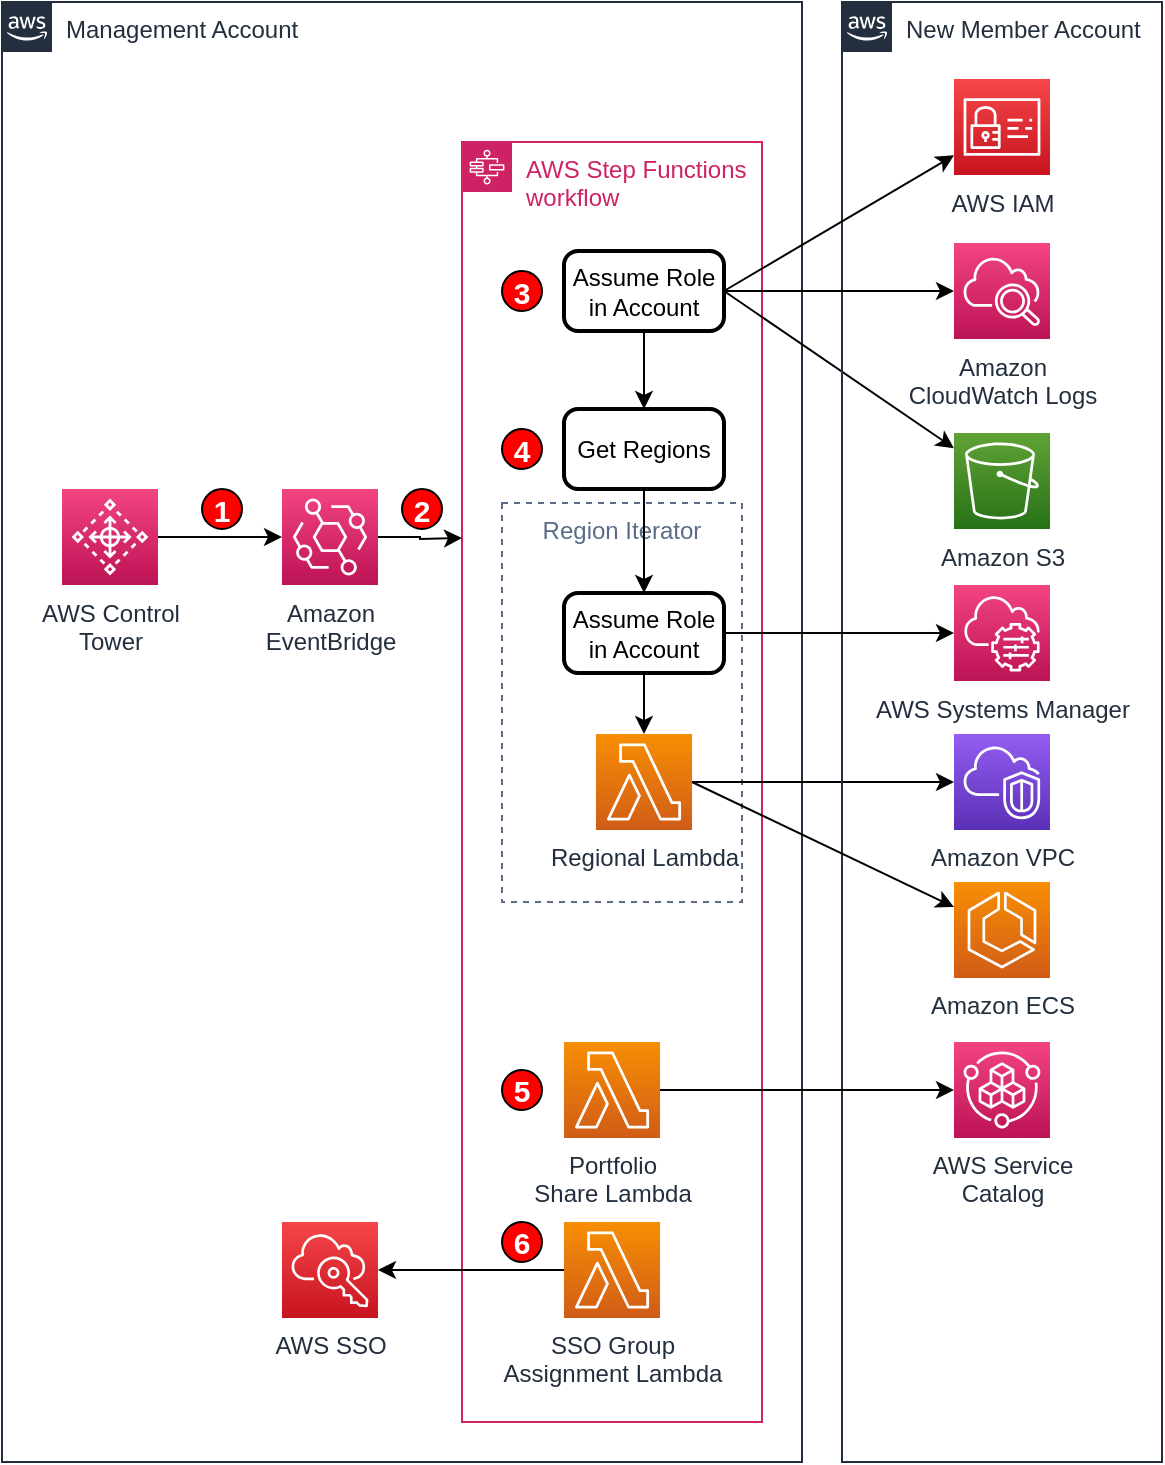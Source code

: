 <mxfile version="20.3.0" type="device"><diagram id="e2U1G6x-BJkl-3YJFppk" name="Page-1"><mxGraphModel dx="946" dy="587" grid="1" gridSize="10" guides="1" tooltips="1" connect="1" arrows="1" fold="1" page="1" pageScale="1" pageWidth="850" pageHeight="1100" math="0" shadow="0"><root><mxCell id="0"/><mxCell id="1" parent="0"/><mxCell id="Z-Z8nIpP0Z8S0WEJQS6o-7" value="Region Iterator" style="fillColor=none;strokeColor=#5A6C86;dashed=1;verticalAlign=top;fontStyle=0;fontColor=#5A6C86;" vertex="1" parent="1"><mxGeometry x="350" y="310.5" width="120" height="199.5" as="geometry"/></mxCell><mxCell id="WPqKqpqYa65D3eQTk6zL-1" value="Management Account" style="points=[[0,0],[0.25,0],[0.5,0],[0.75,0],[1,0],[1,0.25],[1,0.5],[1,0.75],[1,1],[0.75,1],[0.5,1],[0.25,1],[0,1],[0,0.75],[0,0.5],[0,0.25]];outlineConnect=0;gradientColor=none;html=1;whiteSpace=wrap;fontSize=12;fontStyle=0;shape=mxgraph.aws4.group;grIcon=mxgraph.aws4.group_aws_cloud_alt;strokeColor=#232F3E;fillColor=none;verticalAlign=top;align=left;spacingLeft=30;fontColor=#232F3E;dashed=0;" parent="1" vertex="1"><mxGeometry x="100" y="60" width="400" height="730" as="geometry"/></mxCell><mxCell id="udXDGtu8dIMMQVJb4gOo-1" value="AWS Step Functions workflow" style="points=[[0,0],[0.25,0],[0.5,0],[0.75,0],[1,0],[1,0.25],[1,0.5],[1,0.75],[1,1],[0.75,1],[0.5,1],[0.25,1],[0,1],[0,0.75],[0,0.5],[0,0.25]];outlineConnect=0;gradientColor=none;html=1;whiteSpace=wrap;fontSize=12;fontStyle=0;shape=mxgraph.aws4.group;grIcon=mxgraph.aws4.group_aws_step_functions_workflow;strokeColor=#CD2264;fillColor=none;verticalAlign=top;align=left;spacingLeft=30;fontColor=#CD2264;dashed=0;" parent="1" vertex="1"><mxGeometry x="330" y="130" width="150" height="640" as="geometry"/></mxCell><mxCell id="WPqKqpqYa65D3eQTk6zL-8" value="" style="edgeStyle=orthogonalEdgeStyle;rounded=0;orthogonalLoop=1;jettySize=auto;html=1;" parent="1" source="WPqKqpqYa65D3eQTk6zL-6" target="WPqKqpqYa65D3eQTk6zL-7" edge="1"><mxGeometry relative="1" as="geometry"/></mxCell><mxCell id="WPqKqpqYa65D3eQTk6zL-6" value="AWS Control&lt;br&gt;Tower" style="points=[[0,0,0],[0.25,0,0],[0.5,0,0],[0.75,0,0],[1,0,0],[0,1,0],[0.25,1,0],[0.5,1,0],[0.75,1,0],[1,1,0],[0,0.25,0],[0,0.5,0],[0,0.75,0],[1,0.25,0],[1,0.5,0],[1,0.75,0]];points=[[0,0,0],[0.25,0,0],[0.5,0,0],[0.75,0,0],[1,0,0],[0,1,0],[0.25,1,0],[0.5,1,0],[0.75,1,0],[1,1,0],[0,0.25,0],[0,0.5,0],[0,0.75,0],[1,0.25,0],[1,0.5,0],[1,0.75,0]];outlineConnect=0;fontColor=#232F3E;gradientColor=#F34482;gradientDirection=north;fillColor=#BC1356;strokeColor=#ffffff;dashed=0;verticalLabelPosition=bottom;verticalAlign=top;align=center;html=1;fontSize=12;fontStyle=0;aspect=fixed;shape=mxgraph.aws4.resourceIcon;resIcon=mxgraph.aws4.control_tower;" parent="1" vertex="1"><mxGeometry x="130" y="303.5" width="48" height="48" as="geometry"/></mxCell><mxCell id="WPqKqpqYa65D3eQTk6zL-9" value="" style="edgeStyle=orthogonalEdgeStyle;rounded=0;orthogonalLoop=1;jettySize=auto;html=1;" parent="1" source="WPqKqpqYa65D3eQTk6zL-7" edge="1"><mxGeometry relative="1" as="geometry"><mxPoint x="330" y="328" as="targetPoint"/></mxGeometry></mxCell><mxCell id="WPqKqpqYa65D3eQTk6zL-7" value="Amazon&lt;br&gt;EventBridge" style="points=[[0,0,0],[0.25,0,0],[0.5,0,0],[0.75,0,0],[1,0,0],[0,1,0],[0.25,1,0],[0.5,1,0],[0.75,1,0],[1,1,0],[0,0.25,0],[0,0.5,0],[0,0.75,0],[1,0.25,0],[1,0.5,0],[1,0.75,0]];outlineConnect=0;fontColor=#232F3E;gradientColor=#F34482;gradientDirection=north;fillColor=#BC1356;strokeColor=#ffffff;dashed=0;verticalLabelPosition=bottom;verticalAlign=top;align=center;html=1;fontSize=12;fontStyle=0;aspect=fixed;shape=mxgraph.aws4.resourceIcon;resIcon=mxgraph.aws4.eventbridge;" parent="1" vertex="1"><mxGeometry x="240" y="303.5" width="48" height="48" as="geometry"/></mxCell><mxCell id="WPqKqpqYa65D3eQTk6zL-16" value="" style="rounded=0;orthogonalLoop=1;jettySize=auto;html=1;exitX=1;exitY=0.5;exitDx=0;exitDy=0;exitPerimeter=0;" parent="1" source="udXDGtu8dIMMQVJb4gOo-4" target="zovzrV4UD48Y6Z_cVFyA-3" edge="1"><mxGeometry relative="1" as="geometry"><mxPoint x="540" y="134.905" as="targetPoint"/><mxPoint x="398" y="316.864" as="sourcePoint"/></mxGeometry></mxCell><mxCell id="WPqKqpqYa65D3eQTk6zL-18" value="" style="edgeStyle=none;rounded=0;orthogonalLoop=1;jettySize=auto;html=1;exitX=1;exitY=0.5;exitDx=0;exitDy=0;" parent="1" source="Z-Z8nIpP0Z8S0WEJQS6o-1" target="zovzrV4UD48Y6Z_cVFyA-7" edge="1"><mxGeometry relative="1" as="geometry"><mxPoint x="540" y="318.379" as="targetPoint"/><mxPoint x="429" y="204.5" as="sourcePoint"/></mxGeometry></mxCell><mxCell id="zovzrV4UD48Y6Z_cVFyA-4" value="" style="edgeStyle=orthogonalEdgeStyle;rounded=0;orthogonalLoop=1;jettySize=auto;html=1;" parent="1" source="udXDGtu8dIMMQVJb4gOo-7" target="zovzrV4UD48Y6Z_cVFyA-2" edge="1"><mxGeometry relative="1" as="geometry"><mxPoint x="374" y="303.5" as="sourcePoint"/></mxGeometry></mxCell><mxCell id="WPqKqpqYa65D3eQTk6zL-11" value="New Member Account" style="points=[[0,0],[0.25,0],[0.5,0],[0.75,0],[1,0],[1,0.25],[1,0.5],[1,0.75],[1,1],[0.75,1],[0.5,1],[0.25,1],[0,1],[0,0.75],[0,0.5],[0,0.25]];outlineConnect=0;gradientColor=none;html=1;whiteSpace=wrap;fontSize=12;fontStyle=0;shape=mxgraph.aws4.group;grIcon=mxgraph.aws4.group_aws_cloud_alt;strokeColor=#232F3E;fillColor=none;verticalAlign=top;align=left;spacingLeft=30;fontColor=#232F3E;dashed=0;" parent="1" vertex="1"><mxGeometry x="520" y="60" width="160" height="730" as="geometry"/></mxCell><mxCell id="WPqKqpqYa65D3eQTk6zL-17" value="" style="rounded=0;orthogonalLoop=1;jettySize=auto;html=1;exitX=1;exitY=0.5;exitDx=0;exitDy=0;" parent="1" source="Z-Z8nIpP0Z8S0WEJQS6o-1" target="zovzrV4UD48Y6Z_cVFyA-6" edge="1"><mxGeometry relative="1" as="geometry"><mxPoint x="429" y="204.5" as="sourcePoint"/><mxPoint x="540" y="232.758" as="targetPoint"/></mxGeometry></mxCell><mxCell id="WPqKqpqYa65D3eQTk6zL-20" value="" style="edgeStyle=none;rounded=0;orthogonalLoop=1;jettySize=auto;html=1;exitX=1;exitY=0.5;exitDx=0;exitDy=0;exitPerimeter=0;" parent="1" source="udXDGtu8dIMMQVJb4gOo-4" target="zovzrV4UD48Y6Z_cVFyA-8" edge="1"><mxGeometry relative="1" as="geometry"><mxPoint x="429" y="449" as="sourcePoint"/><mxPoint x="540.536" y="405.884" as="targetPoint"/></mxGeometry></mxCell><mxCell id="8M5UL9AmbM_RtjUCsMhk-1" value="&lt;b&gt;&lt;font style=&quot;font-size: 15px&quot;&gt;1&lt;/font&gt;&lt;/b&gt;" style="ellipse;whiteSpace=wrap;html=1;aspect=fixed;fillColor=#FF0000;fontColor=#ffffff;" parent="1" vertex="1"><mxGeometry x="200" y="303.5" width="20" height="20" as="geometry"/></mxCell><mxCell id="8M5UL9AmbM_RtjUCsMhk-2" value="&lt;b&gt;&lt;font style=&quot;font-size: 15px&quot;&gt;2&lt;/font&gt;&lt;/b&gt;" style="ellipse;whiteSpace=wrap;html=1;aspect=fixed;fillColor=#FF0000;fontColor=#ffffff;" parent="1" vertex="1"><mxGeometry x="300" y="303.5" width="20" height="20" as="geometry"/></mxCell><mxCell id="8M5UL9AmbM_RtjUCsMhk-3" value="&lt;b&gt;&lt;font style=&quot;font-size: 15px&quot;&gt;3&lt;/font&gt;&lt;/b&gt;" style="ellipse;whiteSpace=wrap;html=1;aspect=fixed;fillColor=#FF0000;fontColor=#ffffff;" parent="1" vertex="1"><mxGeometry x="350" y="194.5" width="20" height="20" as="geometry"/></mxCell><mxCell id="zovzrV4UD48Y6Z_cVFyA-1" value="AWS Service&lt;br&gt;Catalog" style="points=[[0,0,0],[0.25,0,0],[0.5,0,0],[0.75,0,0],[1,0,0],[0,1,0],[0.25,1,0],[0.5,1,0],[0.75,1,0],[1,1,0],[0,0.25,0],[0,0.5,0],[0,0.75,0],[1,0.25,0],[1,0.5,0],[1,0.75,0]];points=[[0,0,0],[0.25,0,0],[0.5,0,0],[0.75,0,0],[1,0,0],[0,1,0],[0.25,1,0],[0.5,1,0],[0.75,1,0],[1,1,0],[0,0.25,0],[0,0.5,0],[0,0.75,0],[1,0.25,0],[1,0.5,0],[1,0.75,0]];outlineConnect=0;fontColor=#232F3E;gradientColor=#F34482;gradientDirection=north;fillColor=#BC1356;strokeColor=#ffffff;dashed=0;verticalLabelPosition=bottom;verticalAlign=top;align=center;html=1;fontSize=12;fontStyle=0;aspect=fixed;shape=mxgraph.aws4.resourceIcon;resIcon=mxgraph.aws4.service_catalog;" parent="1" vertex="1"><mxGeometry x="576" y="580" width="48" height="48" as="geometry"/></mxCell><mxCell id="zovzrV4UD48Y6Z_cVFyA-2" value="AWS SSO" style="points=[[0,0,0],[0.25,0,0],[0.5,0,0],[0.75,0,0],[1,0,0],[0,1,0],[0.25,1,0],[0.5,1,0],[0.75,1,0],[1,1,0],[0,0.25,0],[0,0.5,0],[0,0.75,0],[1,0.25,0],[1,0.5,0],[1,0.75,0]];outlineConnect=0;fontColor=#232F3E;gradientColor=#F54749;gradientDirection=north;fillColor=#C7131F;strokeColor=#ffffff;dashed=0;verticalLabelPosition=bottom;verticalAlign=top;align=center;html=1;fontSize=12;fontStyle=0;aspect=fixed;shape=mxgraph.aws4.resourceIcon;resIcon=mxgraph.aws4.single_sign_on;" parent="1" vertex="1"><mxGeometry x="240" y="670" width="48" height="48" as="geometry"/></mxCell><mxCell id="zovzrV4UD48Y6Z_cVFyA-3" value="Amazon VPC" style="points=[[0,0,0],[0.25,0,0],[0.5,0,0],[0.75,0,0],[1,0,0],[0,1,0],[0.25,1,0],[0.5,1,0],[0.75,1,0],[1,1,0],[0,0.25,0],[0,0.5,0],[0,0.75,0],[1,0.25,0],[1,0.5,0],[1,0.75,0]];outlineConnect=0;fontColor=#232F3E;gradientColor=#945DF2;gradientDirection=north;fillColor=#5A30B5;strokeColor=#ffffff;dashed=0;verticalLabelPosition=bottom;verticalAlign=top;align=center;html=1;fontSize=12;fontStyle=0;aspect=fixed;shape=mxgraph.aws4.resourceIcon;resIcon=mxgraph.aws4.vpc;" parent="1" vertex="1"><mxGeometry x="576" y="426" width="48" height="48" as="geometry"/></mxCell><mxCell id="zovzrV4UD48Y6Z_cVFyA-6" value="Amazon&lt;br&gt;CloudWatch Logs" style="points=[[0,0,0],[0.25,0,0],[0.5,0,0],[0.75,0,0],[1,0,0],[0,1,0],[0.25,1,0],[0.5,1,0],[0.75,1,0],[1,1,0],[0,0.25,0],[0,0.5,0],[0,0.75,0],[1,0.25,0],[1,0.5,0],[1,0.75,0]];points=[[0,0,0],[0.25,0,0],[0.5,0,0],[0.75,0,0],[1,0,0],[0,1,0],[0.25,1,0],[0.5,1,0],[0.75,1,0],[1,1,0],[0,0.25,0],[0,0.5,0],[0,0.75,0],[1,0.25,0],[1,0.5,0],[1,0.75,0]];outlineConnect=0;fontColor=#232F3E;gradientColor=#F34482;gradientDirection=north;fillColor=#BC1356;strokeColor=#ffffff;dashed=0;verticalLabelPosition=bottom;verticalAlign=top;align=center;html=1;fontSize=12;fontStyle=0;aspect=fixed;shape=mxgraph.aws4.resourceIcon;resIcon=mxgraph.aws4.cloudwatch_2;" parent="1" vertex="1"><mxGeometry x="576" y="180.5" width="48" height="48" as="geometry"/></mxCell><mxCell id="zovzrV4UD48Y6Z_cVFyA-7" value="Amazon S3" style="points=[[0,0,0],[0.25,0,0],[0.5,0,0],[0.75,0,0],[1,0,0],[0,1,0],[0.25,1,0],[0.5,1,0],[0.75,1,0],[1,1,0],[0,0.25,0],[0,0.5,0],[0,0.75,0],[1,0.25,0],[1,0.5,0],[1,0.75,0]];outlineConnect=0;fontColor=#232F3E;gradientColor=#60A337;gradientDirection=north;fillColor=#277116;strokeColor=#ffffff;dashed=0;verticalLabelPosition=bottom;verticalAlign=top;align=center;html=1;fontSize=12;fontStyle=0;aspect=fixed;shape=mxgraph.aws4.resourceIcon;resIcon=mxgraph.aws4.s3;" parent="1" vertex="1"><mxGeometry x="576" y="275.5" width="48" height="48" as="geometry"/></mxCell><mxCell id="zovzrV4UD48Y6Z_cVFyA-8" value="Amazon ECS" style="points=[[0,0,0],[0.25,0,0],[0.5,0,0],[0.75,0,0],[1,0,0],[0,1,0],[0.25,1,0],[0.5,1,0],[0.75,1,0],[1,1,0],[0,0.25,0],[0,0.5,0],[0,0.75,0],[1,0.25,0],[1,0.5,0],[1,0.75,0]];outlineConnect=0;fontColor=#232F3E;gradientColor=#F78E04;gradientDirection=north;fillColor=#D05C17;strokeColor=#ffffff;dashed=0;verticalLabelPosition=bottom;verticalAlign=top;align=center;html=1;fontSize=12;fontStyle=0;aspect=fixed;shape=mxgraph.aws4.resourceIcon;resIcon=mxgraph.aws4.ecs;" parent="1" vertex="1"><mxGeometry x="576" y="500" width="48" height="48" as="geometry"/></mxCell><mxCell id="zovzrV4UD48Y6Z_cVFyA-9" value="" style="edgeStyle=none;rounded=0;orthogonalLoop=1;jettySize=auto;html=1;" parent="1" source="udXDGtu8dIMMQVJb4gOo-6" target="zovzrV4UD48Y6Z_cVFyA-1" edge="1"><mxGeometry relative="1" as="geometry"><mxPoint x="398" y="338.024" as="sourcePoint"/><mxPoint x="551" y="421.874" as="targetPoint"/></mxGeometry></mxCell><mxCell id="zovzrV4UD48Y6Z_cVFyA-10" value="&lt;b&gt;&lt;font style=&quot;font-size: 15px&quot;&gt;4&lt;/font&gt;&lt;/b&gt;" style="ellipse;whiteSpace=wrap;html=1;aspect=fixed;fillColor=#FF0000;fontColor=#ffffff;" parent="1" vertex="1"><mxGeometry x="350" y="273.5" width="20" height="20" as="geometry"/></mxCell><mxCell id="zovzrV4UD48Y6Z_cVFyA-11" value="&lt;b&gt;&lt;font style=&quot;font-size: 15px&quot;&gt;5&lt;/font&gt;&lt;/b&gt;" style="ellipse;whiteSpace=wrap;html=1;aspect=fixed;fillColor=#FF0000;fontColor=#ffffff;" parent="1" vertex="1"><mxGeometry x="350" y="594" width="20" height="20" as="geometry"/></mxCell><mxCell id="zovzrV4UD48Y6Z_cVFyA-12" value="&lt;b&gt;&lt;font style=&quot;font-size: 15px&quot;&gt;6&lt;/font&gt;&lt;/b&gt;" style="ellipse;whiteSpace=wrap;html=1;aspect=fixed;fillColor=#FF0000;fontColor=#ffffff;" parent="1" vertex="1"><mxGeometry x="350" y="670" width="20" height="20" as="geometry"/></mxCell><mxCell id="J1Tj3w_xW8FbQcGgQWnH-2" value="" style="rounded=0;orthogonalLoop=1;jettySize=auto;html=1;exitX=1;exitY=0.5;exitDx=0;exitDy=0;" parent="1" source="Z-Z8nIpP0Z8S0WEJQS6o-1" target="J1Tj3w_xW8FbQcGgQWnH-1" edge="1"><mxGeometry relative="1" as="geometry"><mxPoint x="429" y="204.5" as="sourcePoint"/></mxGeometry></mxCell><mxCell id="udXDGtu8dIMMQVJb4gOo-4" value="Regional Lambda" style="points=[[0,0,0],[0.25,0,0],[0.5,0,0],[0.75,0,0],[1,0,0],[0,1,0],[0.25,1,0],[0.5,1,0],[0.75,1,0],[1,1,0],[0,0.25,0],[0,0.5,0],[0,0.75,0],[1,0.25,0],[1,0.5,0],[1,0.75,0]];outlineConnect=0;fontColor=#232F3E;gradientColor=#F78E04;gradientDirection=north;fillColor=#D05C17;strokeColor=#ffffff;dashed=0;verticalLabelPosition=bottom;verticalAlign=top;align=center;html=1;fontSize=12;fontStyle=0;aspect=fixed;shape=mxgraph.aws4.resourceIcon;resIcon=mxgraph.aws4.lambda;" parent="1" vertex="1"><mxGeometry x="397" y="426" width="48" height="48" as="geometry"/></mxCell><mxCell id="udXDGtu8dIMMQVJb4gOo-6" value="Portfolio&lt;br&gt;Share Lambda" style="points=[[0,0,0],[0.25,0,0],[0.5,0,0],[0.75,0,0],[1,0,0],[0,1,0],[0.25,1,0],[0.5,1,0],[0.75,1,0],[1,1,0],[0,0.25,0],[0,0.5,0],[0,0.75,0],[1,0.25,0],[1,0.5,0],[1,0.75,0]];outlineConnect=0;fontColor=#232F3E;gradientColor=#F78E04;gradientDirection=north;fillColor=#D05C17;strokeColor=#ffffff;dashed=0;verticalLabelPosition=bottom;verticalAlign=top;align=center;html=1;fontSize=12;fontStyle=0;aspect=fixed;shape=mxgraph.aws4.resourceIcon;resIcon=mxgraph.aws4.lambda;" parent="1" vertex="1"><mxGeometry x="381" y="580" width="48" height="48" as="geometry"/></mxCell><mxCell id="udXDGtu8dIMMQVJb4gOo-7" value="SSO Group&lt;br&gt;Assignment Lambda" style="points=[[0,0,0],[0.25,0,0],[0.5,0,0],[0.75,0,0],[1,0,0],[0,1,0],[0.25,1,0],[0.5,1,0],[0.75,1,0],[1,1,0],[0,0.25,0],[0,0.5,0],[0,0.75,0],[1,0.25,0],[1,0.5,0],[1,0.75,0]];outlineConnect=0;fontColor=#232F3E;gradientColor=#F78E04;gradientDirection=north;fillColor=#D05C17;strokeColor=#ffffff;dashed=0;verticalLabelPosition=bottom;verticalAlign=top;align=center;html=1;fontSize=12;fontStyle=0;aspect=fixed;shape=mxgraph.aws4.resourceIcon;resIcon=mxgraph.aws4.lambda;" parent="1" vertex="1"><mxGeometry x="381" y="670" width="48" height="48" as="geometry"/></mxCell><mxCell id="UvF4vN4FZfXRRh9HU-id-1" value="AWS Systems Manager" style="sketch=0;points=[[0,0,0],[0.25,0,0],[0.5,0,0],[0.75,0,0],[1,0,0],[0,1,0],[0.25,1,0],[0.5,1,0],[0.75,1,0],[1,1,0],[0,0.25,0],[0,0.5,0],[0,0.75,0],[1,0.25,0],[1,0.5,0],[1,0.75,0]];points=[[0,0,0],[0.25,0,0],[0.5,0,0],[0.75,0,0],[1,0,0],[0,1,0],[0.25,1,0],[0.5,1,0],[0.75,1,0],[1,1,0],[0,0.25,0],[0,0.5,0],[0,0.75,0],[1,0.25,0],[1,0.5,0],[1,0.75,0]];outlineConnect=0;fontColor=#232F3E;gradientColor=#F34482;gradientDirection=north;fillColor=#BC1356;strokeColor=#ffffff;dashed=0;verticalLabelPosition=bottom;verticalAlign=top;align=center;html=1;fontSize=12;fontStyle=0;aspect=fixed;shape=mxgraph.aws4.resourceIcon;resIcon=mxgraph.aws4.systems_manager;" parent="1" vertex="1"><mxGeometry x="576" y="351.5" width="48" height="48" as="geometry"/></mxCell><mxCell id="UvF4vN4FZfXRRh9HU-id-4" value="" style="rounded=0;orthogonalLoop=1;jettySize=auto;html=1;exitX=1;exitY=0.5;exitDx=0;exitDy=0;" parent="1" source="Z-Z8nIpP0Z8S0WEJQS6o-4" target="UvF4vN4FZfXRRh9HU-id-1" edge="1"><mxGeometry relative="1" as="geometry"><mxPoint x="429" y="744" as="sourcePoint"/></mxGeometry></mxCell><mxCell id="J1Tj3w_xW8FbQcGgQWnH-1" value="AWS IAM" style="sketch=0;points=[[0,0,0],[0.25,0,0],[0.5,0,0],[0.75,0,0],[1,0,0],[0,1,0],[0.25,1,0],[0.5,1,0],[0.75,1,0],[1,1,0],[0,0.25,0],[0,0.5,0],[0,0.75,0],[1,0.25,0],[1,0.5,0],[1,0.75,0]];outlineConnect=0;fontColor=#232F3E;gradientColor=#F54749;gradientDirection=north;fillColor=#C7131F;strokeColor=#ffffff;dashed=0;verticalLabelPosition=bottom;verticalAlign=top;align=center;html=1;fontSize=12;fontStyle=0;aspect=fixed;shape=mxgraph.aws4.resourceIcon;resIcon=mxgraph.aws4.identity_and_access_management;" parent="1" vertex="1"><mxGeometry x="576" y="98.5" width="48" height="48" as="geometry"/></mxCell><mxCell id="Z-Z8nIpP0Z8S0WEJQS6o-3" value="" style="edgeStyle=orthogonalEdgeStyle;rounded=0;orthogonalLoop=1;jettySize=auto;html=1;" edge="1" parent="1" source="Z-Z8nIpP0Z8S0WEJQS6o-1" target="Z-Z8nIpP0Z8S0WEJQS6o-2"><mxGeometry relative="1" as="geometry"/></mxCell><mxCell id="Z-Z8nIpP0Z8S0WEJQS6o-1" value="Assume Role in Account" style="rounded=1;whiteSpace=wrap;html=1;absoluteArcSize=1;arcSize=14;strokeWidth=2;" vertex="1" parent="1"><mxGeometry x="381" y="184.5" width="80" height="40" as="geometry"/></mxCell><mxCell id="Z-Z8nIpP0Z8S0WEJQS6o-5" value="" style="edgeStyle=orthogonalEdgeStyle;rounded=0;orthogonalLoop=1;jettySize=auto;html=1;" edge="1" parent="1" source="Z-Z8nIpP0Z8S0WEJQS6o-2" target="Z-Z8nIpP0Z8S0WEJQS6o-4"><mxGeometry relative="1" as="geometry"/></mxCell><mxCell id="Z-Z8nIpP0Z8S0WEJQS6o-2" value="Get Regions" style="rounded=1;whiteSpace=wrap;html=1;absoluteArcSize=1;arcSize=14;strokeWidth=2;" vertex="1" parent="1"><mxGeometry x="381" y="263.5" width="80" height="40" as="geometry"/></mxCell><mxCell id="Z-Z8nIpP0Z8S0WEJQS6o-6" value="" style="edgeStyle=orthogonalEdgeStyle;rounded=0;orthogonalLoop=1;jettySize=auto;html=1;" edge="1" parent="1" source="Z-Z8nIpP0Z8S0WEJQS6o-4" target="udXDGtu8dIMMQVJb4gOo-4"><mxGeometry relative="1" as="geometry"/></mxCell><mxCell id="Z-Z8nIpP0Z8S0WEJQS6o-4" value="Assume Role in Account" style="rounded=1;whiteSpace=wrap;html=1;absoluteArcSize=1;arcSize=14;strokeWidth=2;" vertex="1" parent="1"><mxGeometry x="381" y="355.5" width="80" height="40" as="geometry"/></mxCell></root></mxGraphModel></diagram></mxfile>